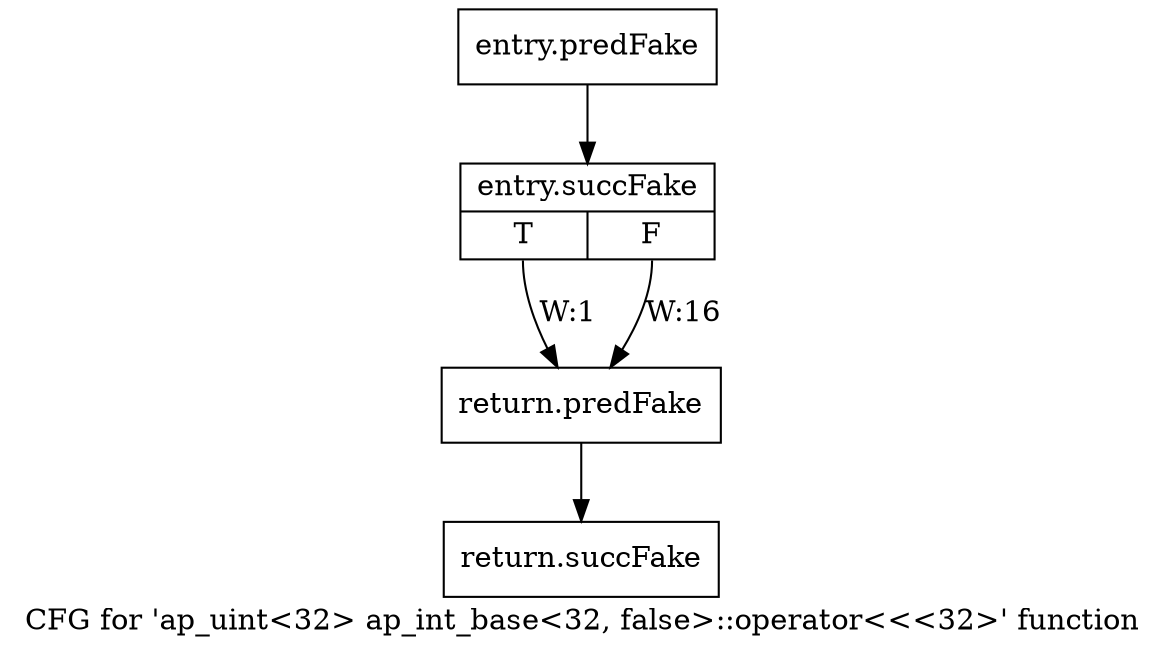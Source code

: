 digraph "CFG for 'ap_uint\<32\> ap_int_base\<32, false\>::operator\<\<\<32\>' function" {
	label="CFG for 'ap_uint\<32\> ap_int_base\<32, false\>::operator\<\<\<32\>' function";

	Node0x5a4f110 [shape=record,filename="",linenumber="",label="{entry.predFake}"];
	Node0x5a4f110 -> Node0x5ac4d70[ callList="" memoryops="" filename="/home/omerfaruk/tools/Xilinx/Vitis_HLS/2023.2/include/etc/ap_int_base.h" execusionnum="15"];
	Node0x5ac4d70 [shape=record,filename="/home/omerfaruk/tools/Xilinx/Vitis_HLS/2023.2/include/etc/ap_int_base.h",linenumber="916",label="{entry.succFake|{<s0>T|<s1>F}}"];
	Node0x5ac4d70:s0 -> Node0x5a4f450[label="W:1" callList="" memoryops="" filename="/home/omerfaruk/tools/Xilinx/Vitis_HLS/2023.2/include/etc/ap_int_base.h" execusionnum="0"];
	Node0x5ac4d70:s1 -> Node0x5a4f450[label="W:16" callList="" memoryops="" filename="/home/omerfaruk/tools/Xilinx/Vitis_HLS/2023.2/include/etc/ap_int_base.h" execusionnum="15"];
	Node0x5a4f450 [shape=record,filename="/home/omerfaruk/tools/Xilinx/Vitis_HLS/2023.2/include/etc/ap_int_base.h",linenumber="921",label="{return.predFake}"];
	Node0x5a4f450 -> Node0x5ac4ed0[ callList="" memoryops="" filename="/home/omerfaruk/tools/Xilinx/Vitis_HLS/2023.2/include/etc/ap_int_base.h" execusionnum="15"];
	Node0x5ac4ed0 [shape=record,filename="/home/omerfaruk/tools/Xilinx/Vitis_HLS/2023.2/include/etc/ap_int_base.h",linenumber="921",label="{return.succFake}"];
}
